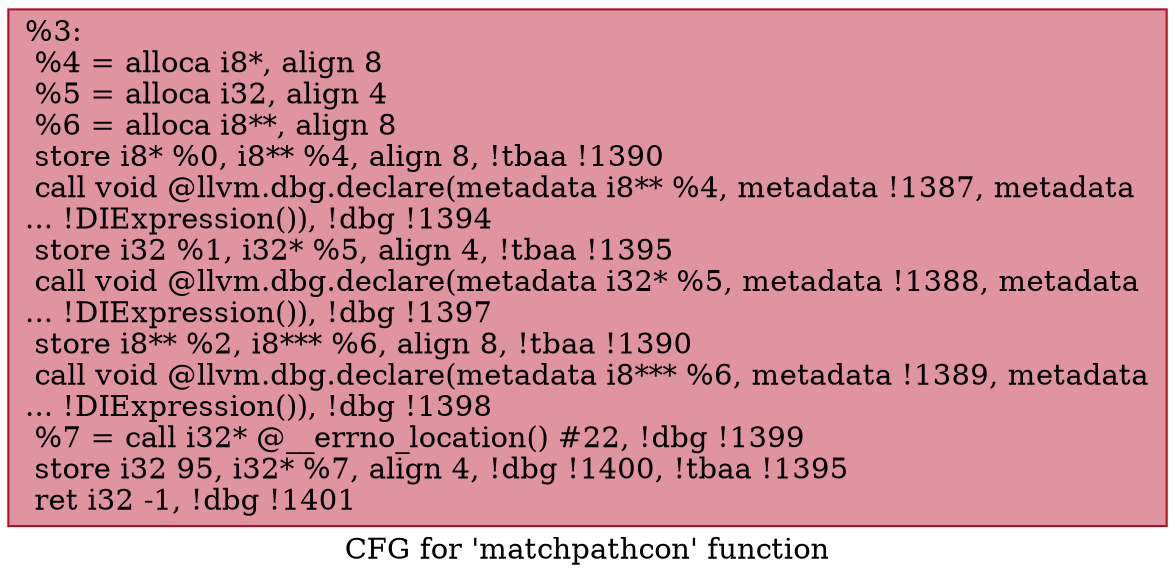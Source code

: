 digraph "CFG for 'matchpathcon' function" {
	label="CFG for 'matchpathcon' function";

	Node0x1872360 [shape=record,color="#b70d28ff", style=filled, fillcolor="#b70d2870",label="{%3:\l  %4 = alloca i8*, align 8\l  %5 = alloca i32, align 4\l  %6 = alloca i8**, align 8\l  store i8* %0, i8** %4, align 8, !tbaa !1390\l  call void @llvm.dbg.declare(metadata i8** %4, metadata !1387, metadata\l... !DIExpression()), !dbg !1394\l  store i32 %1, i32* %5, align 4, !tbaa !1395\l  call void @llvm.dbg.declare(metadata i32* %5, metadata !1388, metadata\l... !DIExpression()), !dbg !1397\l  store i8** %2, i8*** %6, align 8, !tbaa !1390\l  call void @llvm.dbg.declare(metadata i8*** %6, metadata !1389, metadata\l... !DIExpression()), !dbg !1398\l  %7 = call i32* @__errno_location() #22, !dbg !1399\l  store i32 95, i32* %7, align 4, !dbg !1400, !tbaa !1395\l  ret i32 -1, !dbg !1401\l}"];
}

